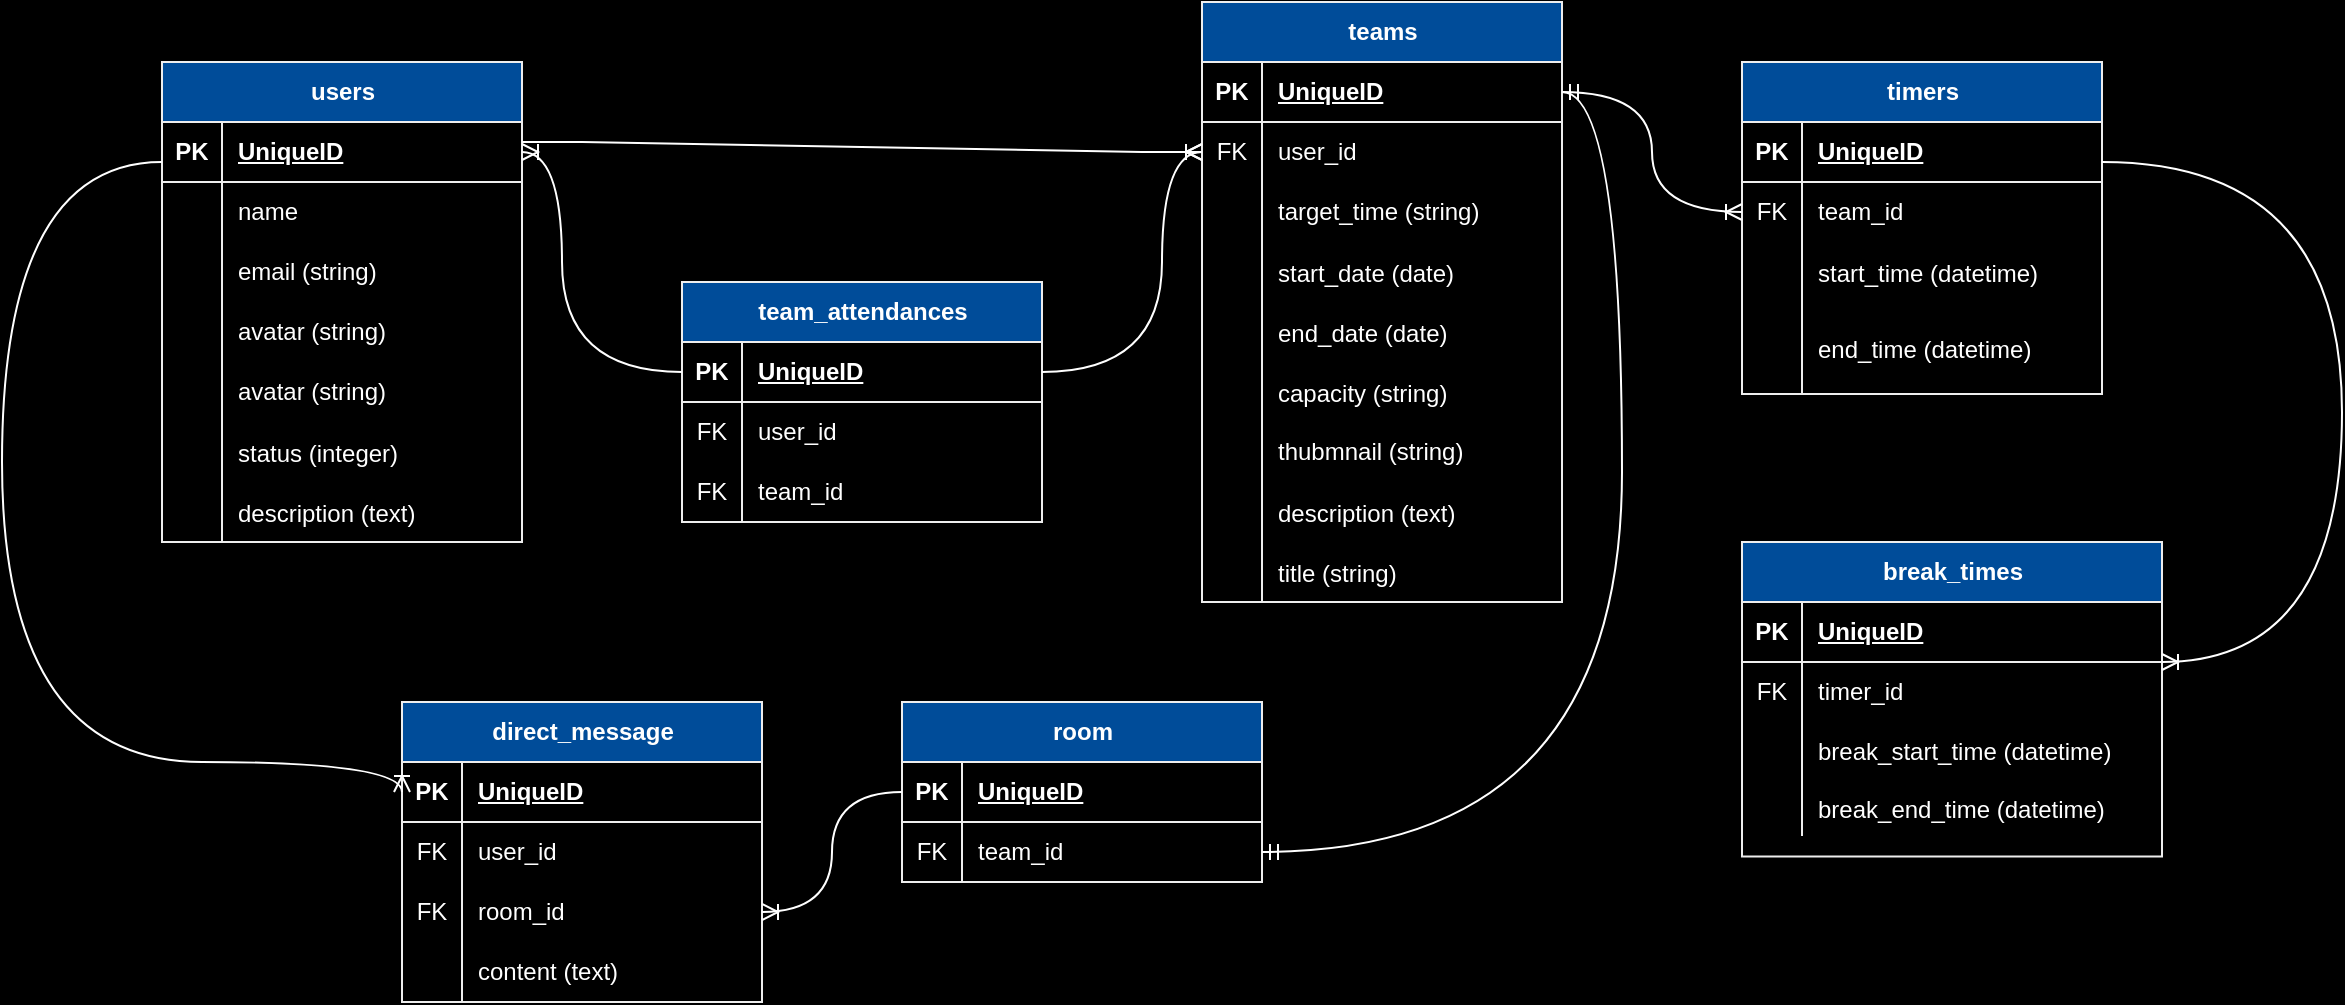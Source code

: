 <mxfile version="23.1.3" type="github">
  <diagram id="R2lEEEUBdFMjLlhIrx00" name="Page-1">
    <mxGraphModel dx="1630" dy="783" grid="1" gridSize="10" guides="1" tooltips="1" connect="1" arrows="1" fold="1" page="0" pageScale="1" pageWidth="850" pageHeight="1100" background="#000000" math="0" shadow="0" extFonts="Permanent Marker^https://fonts.googleapis.com/css?family=Permanent+Marker">
      <root>
        <mxCell id="0" />
        <mxCell id="1" parent="0" />
        <mxCell id="5Poz6dqx_JnwCEKSfS_G-30" value="timers" style="shape=table;startSize=30;container=1;collapsible=1;childLayout=tableLayout;fixedRows=1;rowLines=0;fontStyle=1;align=center;resizeLast=1;html=1;rounded=0;labelBackgroundColor=none;fillColor=#004C99;strokeColor=#EEEEEE;fontColor=#FFFFFF;" parent="1" vertex="1">
          <mxGeometry x="660" y="100" width="180" height="166" as="geometry" />
        </mxCell>
        <mxCell id="5Poz6dqx_JnwCEKSfS_G-31" value="" style="shape=tableRow;horizontal=0;startSize=0;swimlaneHead=0;swimlaneBody=0;fillColor=none;collapsible=0;dropTarget=0;points=[[0,0.5],[1,0.5]];portConstraint=eastwest;top=0;left=0;right=0;bottom=1;rounded=1;labelBackgroundColor=none;strokeColor=#EEEEEE;fontColor=#FFFFFF;" parent="5Poz6dqx_JnwCEKSfS_G-30" vertex="1">
          <mxGeometry y="30" width="180" height="30" as="geometry" />
        </mxCell>
        <mxCell id="5Poz6dqx_JnwCEKSfS_G-32" value="PK" style="shape=partialRectangle;connectable=0;fillColor=none;top=0;left=0;bottom=0;right=0;fontStyle=1;overflow=hidden;whiteSpace=wrap;html=1;rounded=1;labelBackgroundColor=none;strokeColor=#EEEEEE;fontColor=#FFFFFF;" parent="5Poz6dqx_JnwCEKSfS_G-31" vertex="1">
          <mxGeometry width="30" height="30" as="geometry">
            <mxRectangle width="30" height="30" as="alternateBounds" />
          </mxGeometry>
        </mxCell>
        <mxCell id="5Poz6dqx_JnwCEKSfS_G-33" value="UniqueID" style="shape=partialRectangle;connectable=0;fillColor=none;top=0;left=0;bottom=0;right=0;align=left;spacingLeft=6;fontStyle=5;overflow=hidden;whiteSpace=wrap;html=1;rounded=1;labelBackgroundColor=none;strokeColor=#EEEEEE;fontColor=#FFFFFF;" parent="5Poz6dqx_JnwCEKSfS_G-31" vertex="1">
          <mxGeometry x="30" width="150" height="30" as="geometry">
            <mxRectangle width="150" height="30" as="alternateBounds" />
          </mxGeometry>
        </mxCell>
        <mxCell id="5Poz6dqx_JnwCEKSfS_G-34" value="" style="shape=tableRow;horizontal=0;startSize=0;swimlaneHead=0;swimlaneBody=0;fillColor=none;collapsible=0;dropTarget=0;points=[[0,0.5],[1,0.5]];portConstraint=eastwest;top=0;left=0;right=0;bottom=0;rounded=1;labelBackgroundColor=none;strokeColor=#EEEEEE;fontColor=#FFFFFF;" parent="5Poz6dqx_JnwCEKSfS_G-30" vertex="1">
          <mxGeometry y="60" width="180" height="30" as="geometry" />
        </mxCell>
        <mxCell id="5Poz6dqx_JnwCEKSfS_G-35" value="FK" style="shape=partialRectangle;connectable=0;fillColor=none;top=0;left=0;bottom=0;right=0;editable=1;overflow=hidden;whiteSpace=wrap;html=1;rounded=1;labelBackgroundColor=none;strokeColor=#EEEEEE;fontColor=#FFFFFF;" parent="5Poz6dqx_JnwCEKSfS_G-34" vertex="1">
          <mxGeometry width="30" height="30" as="geometry">
            <mxRectangle width="30" height="30" as="alternateBounds" />
          </mxGeometry>
        </mxCell>
        <mxCell id="5Poz6dqx_JnwCEKSfS_G-36" value="team_id" style="shape=partialRectangle;connectable=0;fillColor=none;top=0;left=0;bottom=0;right=0;align=left;spacingLeft=6;overflow=hidden;whiteSpace=wrap;html=1;rounded=1;labelBackgroundColor=none;strokeColor=#EEEEEE;fontColor=#FFFFFF;" parent="5Poz6dqx_JnwCEKSfS_G-34" vertex="1">
          <mxGeometry x="30" width="150" height="30" as="geometry">
            <mxRectangle width="150" height="30" as="alternateBounds" />
          </mxGeometry>
        </mxCell>
        <mxCell id="5Poz6dqx_JnwCEKSfS_G-185" value="" style="shape=tableRow;horizontal=0;startSize=0;swimlaneHead=0;swimlaneBody=0;fillColor=none;collapsible=0;dropTarget=0;points=[[0,0.5],[1,0.5]];portConstraint=eastwest;top=0;left=0;right=0;bottom=0;strokeColor=#EEEEEE;fontColor=#FFFFFF;" parent="5Poz6dqx_JnwCEKSfS_G-30" vertex="1">
          <mxGeometry y="90" width="180" height="30" as="geometry" />
        </mxCell>
        <mxCell id="5Poz6dqx_JnwCEKSfS_G-186" value="" style="shape=partialRectangle;connectable=0;fillColor=none;top=0;left=0;bottom=0;right=0;editable=1;overflow=hidden;strokeColor=#EEEEEE;fontColor=#FFFFFF;" parent="5Poz6dqx_JnwCEKSfS_G-185" vertex="1">
          <mxGeometry width="30" height="30" as="geometry">
            <mxRectangle width="30" height="30" as="alternateBounds" />
          </mxGeometry>
        </mxCell>
        <mxCell id="5Poz6dqx_JnwCEKSfS_G-187" value="start_time (datetime)" style="shape=partialRectangle;connectable=0;fillColor=none;top=0;left=0;bottom=0;right=0;align=left;spacingLeft=6;overflow=hidden;strokeColor=#EEEEEE;fontColor=#FFFFFF;" parent="5Poz6dqx_JnwCEKSfS_G-185" vertex="1">
          <mxGeometry x="30" width="150" height="30" as="geometry">
            <mxRectangle width="150" height="30" as="alternateBounds" />
          </mxGeometry>
        </mxCell>
        <mxCell id="5Poz6dqx_JnwCEKSfS_G-189" value="" style="shape=tableRow;horizontal=0;startSize=0;swimlaneHead=0;swimlaneBody=0;fillColor=none;collapsible=0;dropTarget=0;points=[[0,0.5],[1,0.5]];portConstraint=eastwest;top=0;left=0;right=0;bottom=0;strokeColor=#EEEEEE;fontColor=#FFFFFF;" parent="5Poz6dqx_JnwCEKSfS_G-30" vertex="1">
          <mxGeometry y="120" width="180" height="46" as="geometry" />
        </mxCell>
        <mxCell id="5Poz6dqx_JnwCEKSfS_G-190" value="" style="shape=partialRectangle;connectable=0;fillColor=none;top=0;left=0;bottom=0;right=0;editable=1;overflow=hidden;strokeColor=#EEEEEE;fontColor=#FFFFFF;" parent="5Poz6dqx_JnwCEKSfS_G-189" vertex="1">
          <mxGeometry width="30" height="46" as="geometry">
            <mxRectangle width="30" height="46" as="alternateBounds" />
          </mxGeometry>
        </mxCell>
        <mxCell id="5Poz6dqx_JnwCEKSfS_G-191" value="end_time (datetime)" style="shape=partialRectangle;connectable=0;fillColor=none;top=0;left=0;bottom=0;right=0;align=left;spacingLeft=6;overflow=hidden;strokeColor=#EEEEEE;fontColor=#FFFFFF;" parent="5Poz6dqx_JnwCEKSfS_G-189" vertex="1">
          <mxGeometry x="30" width="150" height="46" as="geometry">
            <mxRectangle width="150" height="46" as="alternateBounds" />
          </mxGeometry>
        </mxCell>
        <mxCell id="5Poz6dqx_JnwCEKSfS_G-56" value="room" style="shape=table;startSize=30;container=1;collapsible=1;childLayout=tableLayout;fixedRows=1;rowLines=0;fontStyle=1;align=center;resizeLast=1;html=1;rounded=0;labelBackgroundColor=none;fillColor=#004C99;strokeColor=#EEEEEE;fontColor=#FFFFFF;" parent="1" vertex="1">
          <mxGeometry x="240" y="420" width="180" height="90" as="geometry" />
        </mxCell>
        <mxCell id="5Poz6dqx_JnwCEKSfS_G-57" value="" style="shape=tableRow;horizontal=0;startSize=0;swimlaneHead=0;swimlaneBody=0;fillColor=none;collapsible=0;dropTarget=0;points=[[0,0.5],[1,0.5]];portConstraint=eastwest;top=0;left=0;right=0;bottom=1;rounded=1;labelBackgroundColor=none;strokeColor=#EEEEEE;fontColor=#FFFFFF;" parent="5Poz6dqx_JnwCEKSfS_G-56" vertex="1">
          <mxGeometry y="30" width="180" height="30" as="geometry" />
        </mxCell>
        <mxCell id="5Poz6dqx_JnwCEKSfS_G-58" value="PK" style="shape=partialRectangle;connectable=0;fillColor=none;top=0;left=0;bottom=0;right=0;fontStyle=1;overflow=hidden;whiteSpace=wrap;html=1;rounded=1;labelBackgroundColor=none;strokeColor=#EEEEEE;fontColor=#FFFFFF;" parent="5Poz6dqx_JnwCEKSfS_G-57" vertex="1">
          <mxGeometry width="30" height="30" as="geometry">
            <mxRectangle width="30" height="30" as="alternateBounds" />
          </mxGeometry>
        </mxCell>
        <mxCell id="5Poz6dqx_JnwCEKSfS_G-59" value="UniqueID" style="shape=partialRectangle;connectable=0;fillColor=none;top=0;left=0;bottom=0;right=0;align=left;spacingLeft=6;fontStyle=5;overflow=hidden;whiteSpace=wrap;html=1;rounded=1;labelBackgroundColor=none;strokeColor=#EEEEEE;fontColor=#FFFFFF;" parent="5Poz6dqx_JnwCEKSfS_G-57" vertex="1">
          <mxGeometry x="30" width="150" height="30" as="geometry">
            <mxRectangle width="150" height="30" as="alternateBounds" />
          </mxGeometry>
        </mxCell>
        <mxCell id="5Poz6dqx_JnwCEKSfS_G-60" value="" style="shape=tableRow;horizontal=0;startSize=0;swimlaneHead=0;swimlaneBody=0;fillColor=none;collapsible=0;dropTarget=0;points=[[0,0.5],[1,0.5]];portConstraint=eastwest;top=0;left=0;right=0;bottom=0;rounded=1;labelBackgroundColor=none;strokeColor=#EEEEEE;fontColor=#FFFFFF;" parent="5Poz6dqx_JnwCEKSfS_G-56" vertex="1">
          <mxGeometry y="60" width="180" height="30" as="geometry" />
        </mxCell>
        <mxCell id="5Poz6dqx_JnwCEKSfS_G-61" value="FK" style="shape=partialRectangle;connectable=0;fillColor=none;top=0;left=0;bottom=0;right=0;editable=1;overflow=hidden;whiteSpace=wrap;html=1;rounded=1;labelBackgroundColor=none;strokeColor=#EEEEEE;fontColor=#FFFFFF;" parent="5Poz6dqx_JnwCEKSfS_G-60" vertex="1">
          <mxGeometry width="30" height="30" as="geometry">
            <mxRectangle width="30" height="30" as="alternateBounds" />
          </mxGeometry>
        </mxCell>
        <mxCell id="5Poz6dqx_JnwCEKSfS_G-62" value="team_id" style="shape=partialRectangle;connectable=0;fillColor=none;top=0;left=0;bottom=0;right=0;align=left;spacingLeft=6;overflow=hidden;whiteSpace=wrap;html=1;rounded=1;labelBackgroundColor=none;strokeColor=#EEEEEE;fontColor=#FFFFFF;" parent="5Poz6dqx_JnwCEKSfS_G-60" vertex="1">
          <mxGeometry x="30" width="150" height="30" as="geometry">
            <mxRectangle width="150" height="30" as="alternateBounds" />
          </mxGeometry>
        </mxCell>
        <mxCell id="5Poz6dqx_JnwCEKSfS_G-17" value="users" style="shape=table;startSize=30;container=1;collapsible=1;childLayout=tableLayout;fixedRows=1;rowLines=0;fontStyle=1;align=center;resizeLast=1;html=1;rounded=0;labelBackgroundColor=none;fillColor=#004C99;strokeColor=#EEEEEE;fontColor=#FFFFFF;arcSize=17;" parent="1" vertex="1">
          <mxGeometry x="-130" y="100" width="180" height="240" as="geometry" />
        </mxCell>
        <mxCell id="5Poz6dqx_JnwCEKSfS_G-18" value="" style="shape=tableRow;horizontal=0;startSize=0;swimlaneHead=0;swimlaneBody=0;fillColor=none;collapsible=0;dropTarget=0;points=[[0,0.5],[1,0.5]];portConstraint=eastwest;top=0;left=0;right=0;bottom=1;rounded=1;labelBackgroundColor=none;strokeColor=#EEEEEE;fontColor=#FFFFFF;" parent="5Poz6dqx_JnwCEKSfS_G-17" vertex="1">
          <mxGeometry y="30" width="180" height="30" as="geometry" />
        </mxCell>
        <mxCell id="5Poz6dqx_JnwCEKSfS_G-19" value="PK" style="shape=partialRectangle;connectable=0;fillColor=none;top=0;left=0;bottom=0;right=0;fontStyle=1;overflow=hidden;whiteSpace=wrap;html=1;rounded=1;labelBackgroundColor=none;strokeColor=#EEEEEE;fontColor=#FFFFFF;" parent="5Poz6dqx_JnwCEKSfS_G-18" vertex="1">
          <mxGeometry width="30" height="30" as="geometry">
            <mxRectangle width="30" height="30" as="alternateBounds" />
          </mxGeometry>
        </mxCell>
        <mxCell id="5Poz6dqx_JnwCEKSfS_G-20" value="UniqueID" style="shape=partialRectangle;connectable=0;fillColor=none;top=0;left=0;bottom=0;right=0;align=left;spacingLeft=6;fontStyle=5;overflow=hidden;whiteSpace=wrap;html=1;rounded=1;labelBackgroundColor=none;strokeColor=#EEEEEE;fontColor=#FFFFFF;" parent="5Poz6dqx_JnwCEKSfS_G-18" vertex="1">
          <mxGeometry x="30" width="150" height="30" as="geometry">
            <mxRectangle width="150" height="30" as="alternateBounds" />
          </mxGeometry>
        </mxCell>
        <mxCell id="5Poz6dqx_JnwCEKSfS_G-230" value="" style="shape=tableRow;horizontal=0;startSize=0;swimlaneHead=0;swimlaneBody=0;fillColor=none;collapsible=0;dropTarget=0;points=[[0,0.5],[1,0.5]];portConstraint=eastwest;top=0;left=0;right=0;bottom=0;rounded=1;labelBackgroundColor=none;strokeColor=#EEEEEE;fontColor=#FFFFFF;" parent="5Poz6dqx_JnwCEKSfS_G-17" vertex="1">
          <mxGeometry y="60" width="180" height="30" as="geometry" />
        </mxCell>
        <mxCell id="5Poz6dqx_JnwCEKSfS_G-231" value="" style="shape=partialRectangle;connectable=0;fillColor=none;top=0;left=0;bottom=0;right=0;editable=1;overflow=hidden;whiteSpace=wrap;html=1;rounded=1;labelBackgroundColor=none;strokeColor=#EEEEEE;fontColor=#FFFFFF;" parent="5Poz6dqx_JnwCEKSfS_G-230" vertex="1">
          <mxGeometry width="30" height="30" as="geometry">
            <mxRectangle width="30" height="30" as="alternateBounds" />
          </mxGeometry>
        </mxCell>
        <mxCell id="5Poz6dqx_JnwCEKSfS_G-232" value="name" style="shape=partialRectangle;connectable=0;fillColor=none;top=0;left=0;bottom=0;right=0;align=left;spacingLeft=6;overflow=hidden;whiteSpace=wrap;html=1;rounded=1;labelBackgroundColor=none;strokeColor=#EEEEEE;fontColor=#FFFFFF;" parent="5Poz6dqx_JnwCEKSfS_G-230" vertex="1">
          <mxGeometry x="30" width="150" height="30" as="geometry">
            <mxRectangle width="150" height="30" as="alternateBounds" />
          </mxGeometry>
        </mxCell>
        <mxCell id="5Poz6dqx_JnwCEKSfS_G-24" value="" style="shape=tableRow;horizontal=0;startSize=0;swimlaneHead=0;swimlaneBody=0;fillColor=none;collapsible=0;dropTarget=0;points=[[0,0.5],[1,0.5]];portConstraint=eastwest;top=0;left=0;right=0;bottom=0;rounded=1;labelBackgroundColor=none;strokeColor=#EEEEEE;fontColor=#FFFFFF;" parent="5Poz6dqx_JnwCEKSfS_G-17" vertex="1">
          <mxGeometry y="90" width="180" height="30" as="geometry" />
        </mxCell>
        <mxCell id="5Poz6dqx_JnwCEKSfS_G-25" value="" style="shape=partialRectangle;connectable=0;fillColor=none;top=0;left=0;bottom=0;right=0;editable=1;overflow=hidden;whiteSpace=wrap;html=1;rounded=1;labelBackgroundColor=none;strokeColor=#EEEEEE;fontColor=#FFFFFF;" parent="5Poz6dqx_JnwCEKSfS_G-24" vertex="1">
          <mxGeometry width="30" height="30" as="geometry">
            <mxRectangle width="30" height="30" as="alternateBounds" />
          </mxGeometry>
        </mxCell>
        <mxCell id="5Poz6dqx_JnwCEKSfS_G-26" value="email (string)" style="shape=partialRectangle;connectable=0;fillColor=none;top=0;left=0;bottom=0;right=0;align=left;spacingLeft=6;overflow=hidden;whiteSpace=wrap;html=1;rounded=1;labelBackgroundColor=none;strokeColor=#EEEEEE;fontColor=#FFFFFF;" parent="5Poz6dqx_JnwCEKSfS_G-24" vertex="1">
          <mxGeometry x="30" width="150" height="30" as="geometry">
            <mxRectangle width="150" height="30" as="alternateBounds" />
          </mxGeometry>
        </mxCell>
        <mxCell id="s3Zu0U1XohQQE1vVDPZT-11" value="" style="shape=tableRow;horizontal=0;startSize=0;swimlaneHead=0;swimlaneBody=0;fillColor=none;collapsible=0;dropTarget=0;points=[[0,0.5],[1,0.5]];portConstraint=eastwest;top=0;left=0;right=0;bottom=0;rounded=1;labelBackgroundColor=none;strokeColor=#EEEEEE;fontColor=#FFFFFF;" vertex="1" parent="5Poz6dqx_JnwCEKSfS_G-17">
          <mxGeometry y="120" width="180" height="30" as="geometry" />
        </mxCell>
        <mxCell id="s3Zu0U1XohQQE1vVDPZT-12" value="" style="shape=partialRectangle;connectable=0;fillColor=none;top=0;left=0;bottom=0;right=0;editable=1;overflow=hidden;whiteSpace=wrap;html=1;rounded=1;labelBackgroundColor=none;strokeColor=#EEEEEE;fontColor=#FFFFFF;" vertex="1" parent="s3Zu0U1XohQQE1vVDPZT-11">
          <mxGeometry width="30" height="30" as="geometry">
            <mxRectangle width="30" height="30" as="alternateBounds" />
          </mxGeometry>
        </mxCell>
        <mxCell id="s3Zu0U1XohQQE1vVDPZT-13" value="avatar (string)" style="shape=partialRectangle;connectable=0;fillColor=none;top=0;left=0;bottom=0;right=0;align=left;spacingLeft=6;overflow=hidden;whiteSpace=wrap;html=1;rounded=1;labelBackgroundColor=none;strokeColor=#EEEEEE;fontColor=#FFFFFF;" vertex="1" parent="s3Zu0U1XohQQE1vVDPZT-11">
          <mxGeometry x="30" width="150" height="30" as="geometry">
            <mxRectangle width="150" height="30" as="alternateBounds" />
          </mxGeometry>
        </mxCell>
        <mxCell id="5Poz6dqx_JnwCEKSfS_G-27" value="" style="shape=tableRow;horizontal=0;startSize=0;swimlaneHead=0;swimlaneBody=0;fillColor=none;collapsible=0;dropTarget=0;points=[[0,0.5],[1,0.5]];portConstraint=eastwest;top=0;left=0;right=0;bottom=0;rounded=1;labelBackgroundColor=none;strokeColor=#EEEEEE;fontColor=#FFFFFF;" parent="5Poz6dqx_JnwCEKSfS_G-17" vertex="1">
          <mxGeometry y="150" width="180" height="30" as="geometry" />
        </mxCell>
        <mxCell id="5Poz6dqx_JnwCEKSfS_G-28" value="" style="shape=partialRectangle;connectable=0;fillColor=none;top=0;left=0;bottom=0;right=0;editable=1;overflow=hidden;whiteSpace=wrap;html=1;rounded=1;labelBackgroundColor=none;strokeColor=#EEEEEE;fontColor=#FFFFFF;" parent="5Poz6dqx_JnwCEKSfS_G-27" vertex="1">
          <mxGeometry width="30" height="30" as="geometry">
            <mxRectangle width="30" height="30" as="alternateBounds" />
          </mxGeometry>
        </mxCell>
        <mxCell id="5Poz6dqx_JnwCEKSfS_G-29" value="avatar (string)" style="shape=partialRectangle;connectable=0;fillColor=none;top=0;left=0;bottom=0;right=0;align=left;spacingLeft=6;overflow=hidden;whiteSpace=wrap;html=1;rounded=1;labelBackgroundColor=none;strokeColor=#EEEEEE;fontColor=#FFFFFF;" parent="5Poz6dqx_JnwCEKSfS_G-27" vertex="1">
          <mxGeometry x="30" width="150" height="30" as="geometry">
            <mxRectangle width="150" height="30" as="alternateBounds" />
          </mxGeometry>
        </mxCell>
        <mxCell id="5Poz6dqx_JnwCEKSfS_G-134" value="" style="shape=tableRow;horizontal=0;startSize=0;swimlaneHead=0;swimlaneBody=0;fillColor=none;collapsible=0;dropTarget=0;points=[[0,0.5],[1,0.5]];portConstraint=eastwest;top=0;left=0;right=0;bottom=0;strokeColor=#EEEEEE;fontColor=#FFFFFF;" parent="5Poz6dqx_JnwCEKSfS_G-17" vertex="1">
          <mxGeometry y="180" width="180" height="30" as="geometry" />
        </mxCell>
        <mxCell id="5Poz6dqx_JnwCEKSfS_G-135" value="" style="shape=partialRectangle;connectable=0;fillColor=none;top=0;left=0;bottom=0;right=0;editable=1;overflow=hidden;strokeColor=#EEEEEE;fontColor=#FFFFFF;" parent="5Poz6dqx_JnwCEKSfS_G-134" vertex="1">
          <mxGeometry width="30" height="30" as="geometry">
            <mxRectangle width="30" height="30" as="alternateBounds" />
          </mxGeometry>
        </mxCell>
        <mxCell id="5Poz6dqx_JnwCEKSfS_G-136" value="status (integer)" style="shape=partialRectangle;connectable=0;fillColor=none;top=0;left=0;bottom=0;right=0;align=left;spacingLeft=6;overflow=hidden;strokeColor=#EEEEEE;fontColor=#FFFFFF;" parent="5Poz6dqx_JnwCEKSfS_G-134" vertex="1">
          <mxGeometry x="30" width="150" height="30" as="geometry">
            <mxRectangle width="150" height="30" as="alternateBounds" />
          </mxGeometry>
        </mxCell>
        <mxCell id="5Poz6dqx_JnwCEKSfS_G-138" value="" style="shape=tableRow;horizontal=0;startSize=0;swimlaneHead=0;swimlaneBody=0;fillColor=none;collapsible=0;dropTarget=0;points=[[0,0.5],[1,0.5]];portConstraint=eastwest;top=0;left=0;right=0;bottom=0;strokeColor=#EEEEEE;fontColor=#FFFFFF;" parent="5Poz6dqx_JnwCEKSfS_G-17" vertex="1">
          <mxGeometry y="210" width="180" height="30" as="geometry" />
        </mxCell>
        <mxCell id="5Poz6dqx_JnwCEKSfS_G-139" value="" style="shape=partialRectangle;connectable=0;fillColor=none;top=0;left=0;bottom=0;right=0;editable=1;overflow=hidden;strokeColor=#EEEEEE;fontColor=#FFFFFF;" parent="5Poz6dqx_JnwCEKSfS_G-138" vertex="1">
          <mxGeometry width="30" height="30" as="geometry">
            <mxRectangle width="30" height="30" as="alternateBounds" />
          </mxGeometry>
        </mxCell>
        <mxCell id="5Poz6dqx_JnwCEKSfS_G-140" value="description (text)" style="shape=partialRectangle;connectable=0;fillColor=none;top=0;left=0;bottom=0;right=0;align=left;spacingLeft=6;overflow=hidden;strokeColor=#EEEEEE;fontColor=#FFFFFF;" parent="5Poz6dqx_JnwCEKSfS_G-138" vertex="1">
          <mxGeometry x="30" width="150" height="30" as="geometry">
            <mxRectangle width="150" height="30" as="alternateBounds" />
          </mxGeometry>
        </mxCell>
        <mxCell id="5Poz6dqx_JnwCEKSfS_G-108" value="direct_message" style="shape=table;startSize=30;container=1;collapsible=1;childLayout=tableLayout;fixedRows=1;rowLines=0;fontStyle=1;align=center;resizeLast=1;html=1;rounded=0;labelBackgroundColor=none;fillColor=#004C99;strokeColor=#EEEEEE;fontColor=#FFFFFF;arcSize=50;swimlaneLine=1;shadow=0;perimeterSpacing=0;" parent="1" vertex="1">
          <mxGeometry x="-10" y="420" width="180" height="150" as="geometry" />
        </mxCell>
        <mxCell id="5Poz6dqx_JnwCEKSfS_G-109" value="" style="shape=tableRow;horizontal=0;startSize=0;swimlaneHead=0;swimlaneBody=0;fillColor=none;collapsible=0;dropTarget=0;points=[[0,0.5],[1,0.5]];portConstraint=eastwest;top=0;left=0;right=0;bottom=1;rounded=1;labelBackgroundColor=none;strokeColor=#EEEEEE;fontColor=#FFFFFF;" parent="5Poz6dqx_JnwCEKSfS_G-108" vertex="1">
          <mxGeometry y="30" width="180" height="30" as="geometry" />
        </mxCell>
        <mxCell id="5Poz6dqx_JnwCEKSfS_G-110" value="PK" style="shape=partialRectangle;connectable=0;fillColor=none;top=0;left=0;bottom=0;right=0;fontStyle=1;overflow=hidden;whiteSpace=wrap;html=1;rounded=1;labelBackgroundColor=none;strokeColor=#EEEEEE;fontColor=#FFFFFF;" parent="5Poz6dqx_JnwCEKSfS_G-109" vertex="1">
          <mxGeometry width="30" height="30" as="geometry">
            <mxRectangle width="30" height="30" as="alternateBounds" />
          </mxGeometry>
        </mxCell>
        <mxCell id="5Poz6dqx_JnwCEKSfS_G-111" value="UniqueID" style="shape=partialRectangle;connectable=0;fillColor=none;top=0;left=0;bottom=0;right=0;align=left;spacingLeft=6;fontStyle=5;overflow=hidden;whiteSpace=wrap;html=1;rounded=1;labelBackgroundColor=none;strokeColor=#EEEEEE;fontColor=#FFFFFF;" parent="5Poz6dqx_JnwCEKSfS_G-109" vertex="1">
          <mxGeometry x="30" width="150" height="30" as="geometry">
            <mxRectangle width="150" height="30" as="alternateBounds" />
          </mxGeometry>
        </mxCell>
        <mxCell id="5Poz6dqx_JnwCEKSfS_G-112" value="" style="shape=tableRow;horizontal=0;startSize=0;swimlaneHead=0;swimlaneBody=0;fillColor=none;collapsible=0;dropTarget=0;points=[[0,0.5],[1,0.5]];portConstraint=eastwest;top=0;left=0;right=0;bottom=0;rounded=1;labelBackgroundColor=none;strokeColor=#EEEEEE;fontColor=#FFFFFF;" parent="5Poz6dqx_JnwCEKSfS_G-108" vertex="1">
          <mxGeometry y="60" width="180" height="30" as="geometry" />
        </mxCell>
        <mxCell id="5Poz6dqx_JnwCEKSfS_G-113" value="FK" style="shape=partialRectangle;connectable=0;fillColor=none;top=0;left=0;bottom=0;right=0;editable=1;overflow=hidden;whiteSpace=wrap;html=1;rounded=1;labelBackgroundColor=none;strokeColor=#EEEEEE;fontColor=#FFFFFF;" parent="5Poz6dqx_JnwCEKSfS_G-112" vertex="1">
          <mxGeometry width="30" height="30" as="geometry">
            <mxRectangle width="30" height="30" as="alternateBounds" />
          </mxGeometry>
        </mxCell>
        <mxCell id="5Poz6dqx_JnwCEKSfS_G-114" value="user_id" style="shape=partialRectangle;connectable=0;fillColor=none;top=0;left=0;bottom=0;right=0;align=left;spacingLeft=6;overflow=hidden;whiteSpace=wrap;html=1;rounded=1;labelBackgroundColor=none;strokeColor=#EEEEEE;fontColor=#FFFFFF;" parent="5Poz6dqx_JnwCEKSfS_G-112" vertex="1">
          <mxGeometry x="30" width="150" height="30" as="geometry">
            <mxRectangle width="150" height="30" as="alternateBounds" />
          </mxGeometry>
        </mxCell>
        <mxCell id="5Poz6dqx_JnwCEKSfS_G-115" value="" style="shape=tableRow;horizontal=0;startSize=0;swimlaneHead=0;swimlaneBody=0;fillColor=none;collapsible=0;dropTarget=0;points=[[0,0.5],[1,0.5]];portConstraint=eastwest;top=0;left=0;right=0;bottom=0;rounded=1;labelBackgroundColor=none;strokeColor=#EEEEEE;fontColor=#FFFFFF;" parent="5Poz6dqx_JnwCEKSfS_G-108" vertex="1">
          <mxGeometry y="90" width="180" height="30" as="geometry" />
        </mxCell>
        <mxCell id="5Poz6dqx_JnwCEKSfS_G-116" value="FK" style="shape=partialRectangle;connectable=0;fillColor=none;top=0;left=0;bottom=0;right=0;editable=1;overflow=hidden;whiteSpace=wrap;html=1;rounded=1;labelBackgroundColor=none;strokeColor=#EEEEEE;fontColor=#FFFFFF;" parent="5Poz6dqx_JnwCEKSfS_G-115" vertex="1">
          <mxGeometry width="30" height="30" as="geometry">
            <mxRectangle width="30" height="30" as="alternateBounds" />
          </mxGeometry>
        </mxCell>
        <mxCell id="5Poz6dqx_JnwCEKSfS_G-117" value="room_id" style="shape=partialRectangle;connectable=0;fillColor=none;top=0;left=0;bottom=0;right=0;align=left;spacingLeft=6;overflow=hidden;whiteSpace=wrap;html=1;rounded=1;labelBackgroundColor=none;strokeColor=#EEEEEE;fontColor=#FFFFFF;" parent="5Poz6dqx_JnwCEKSfS_G-115" vertex="1">
          <mxGeometry x="30" width="150" height="30" as="geometry">
            <mxRectangle width="150" height="30" as="alternateBounds" />
          </mxGeometry>
        </mxCell>
        <mxCell id="5Poz6dqx_JnwCEKSfS_G-118" value="" style="shape=tableRow;horizontal=0;startSize=0;swimlaneHead=0;swimlaneBody=0;fillColor=none;collapsible=0;dropTarget=0;points=[[0,0.5],[1,0.5]];portConstraint=eastwest;top=0;left=0;right=0;bottom=0;rounded=1;labelBackgroundColor=none;strokeColor=#EEEEEE;fontColor=#FFFFFF;" parent="5Poz6dqx_JnwCEKSfS_G-108" vertex="1">
          <mxGeometry y="120" width="180" height="30" as="geometry" />
        </mxCell>
        <mxCell id="5Poz6dqx_JnwCEKSfS_G-119" value="" style="shape=partialRectangle;connectable=0;fillColor=none;top=0;left=0;bottom=0;right=0;editable=1;overflow=hidden;whiteSpace=wrap;html=1;rounded=1;labelBackgroundColor=none;strokeColor=#EEEEEE;fontColor=#FFFFFF;" parent="5Poz6dqx_JnwCEKSfS_G-118" vertex="1">
          <mxGeometry width="30" height="30" as="geometry">
            <mxRectangle width="30" height="30" as="alternateBounds" />
          </mxGeometry>
        </mxCell>
        <mxCell id="5Poz6dqx_JnwCEKSfS_G-120" value="content (text)" style="shape=partialRectangle;connectable=0;fillColor=none;top=0;left=0;bottom=0;right=0;align=left;spacingLeft=6;overflow=hidden;whiteSpace=wrap;html=1;rounded=1;labelBackgroundColor=none;strokeColor=#EEEEEE;fontColor=#FFFFFF;" parent="5Poz6dqx_JnwCEKSfS_G-118" vertex="1">
          <mxGeometry x="30" width="150" height="30" as="geometry">
            <mxRectangle width="150" height="30" as="alternateBounds" />
          </mxGeometry>
        </mxCell>
        <mxCell id="5Poz6dqx_JnwCEKSfS_G-4" value="teams" style="shape=table;startSize=30;container=1;collapsible=1;childLayout=tableLayout;fixedRows=1;rowLines=0;fontStyle=1;align=center;resizeLast=1;html=1;rounded=0;labelBackgroundColor=none;fillColor=#004C99;strokeColor=#EEEEEE;fontColor=#FFFFFF;arcSize=41;" parent="1" vertex="1">
          <mxGeometry x="390" y="70" width="180" height="300" as="geometry" />
        </mxCell>
        <mxCell id="5Poz6dqx_JnwCEKSfS_G-5" value="" style="shape=tableRow;horizontal=0;startSize=0;swimlaneHead=0;swimlaneBody=0;fillColor=none;collapsible=0;dropTarget=0;points=[[0,0.5],[1,0.5]];portConstraint=eastwest;top=0;left=0;right=0;bottom=1;rounded=1;labelBackgroundColor=none;strokeColor=#EEEEEE;fontColor=#FFFFFF;" parent="5Poz6dqx_JnwCEKSfS_G-4" vertex="1">
          <mxGeometry y="30" width="180" height="30" as="geometry" />
        </mxCell>
        <mxCell id="5Poz6dqx_JnwCEKSfS_G-6" value="PK" style="shape=partialRectangle;connectable=0;fillColor=none;top=0;left=0;bottom=0;right=0;fontStyle=1;overflow=hidden;whiteSpace=wrap;html=1;rounded=1;labelBackgroundColor=none;strokeColor=#EEEEEE;fontColor=#FFFFFF;" parent="5Poz6dqx_JnwCEKSfS_G-5" vertex="1">
          <mxGeometry width="30" height="30" as="geometry">
            <mxRectangle width="30" height="30" as="alternateBounds" />
          </mxGeometry>
        </mxCell>
        <mxCell id="5Poz6dqx_JnwCEKSfS_G-7" value="UniqueID" style="shape=partialRectangle;connectable=0;fillColor=none;top=0;left=0;bottom=0;right=0;align=left;spacingLeft=6;fontStyle=5;overflow=hidden;whiteSpace=wrap;html=1;rounded=1;labelBackgroundColor=none;strokeColor=#EEEEEE;fontColor=#FFFFFF;" parent="5Poz6dqx_JnwCEKSfS_G-5" vertex="1">
          <mxGeometry x="30" width="150" height="30" as="geometry">
            <mxRectangle width="150" height="30" as="alternateBounds" />
          </mxGeometry>
        </mxCell>
        <mxCell id="5Poz6dqx_JnwCEKSfS_G-8" value="" style="shape=tableRow;horizontal=0;startSize=0;swimlaneHead=0;swimlaneBody=0;fillColor=none;collapsible=0;dropTarget=0;points=[[0,0.5],[1,0.5]];portConstraint=eastwest;top=0;left=0;right=0;bottom=0;rounded=1;labelBackgroundColor=none;strokeColor=#EEEEEE;fontColor=#FFFFFF;" parent="5Poz6dqx_JnwCEKSfS_G-4" vertex="1">
          <mxGeometry y="60" width="180" height="30" as="geometry" />
        </mxCell>
        <mxCell id="5Poz6dqx_JnwCEKSfS_G-9" value="FK" style="shape=partialRectangle;connectable=0;fillColor=none;top=0;left=0;bottom=0;right=0;editable=1;overflow=hidden;whiteSpace=wrap;html=1;rounded=1;labelBackgroundColor=none;strokeColor=#EEEEEE;fontColor=#FFFFFF;" parent="5Poz6dqx_JnwCEKSfS_G-8" vertex="1">
          <mxGeometry width="30" height="30" as="geometry">
            <mxRectangle width="30" height="30" as="alternateBounds" />
          </mxGeometry>
        </mxCell>
        <mxCell id="5Poz6dqx_JnwCEKSfS_G-10" value="user_id" style="shape=partialRectangle;connectable=0;fillColor=none;top=0;left=0;bottom=0;right=0;align=left;spacingLeft=6;overflow=hidden;whiteSpace=wrap;html=1;rounded=1;labelBackgroundColor=none;strokeColor=#EEEEEE;fontColor=#FFFFFF;" parent="5Poz6dqx_JnwCEKSfS_G-8" vertex="1">
          <mxGeometry x="30" width="150" height="30" as="geometry">
            <mxRectangle width="150" height="30" as="alternateBounds" />
          </mxGeometry>
        </mxCell>
        <mxCell id="5Poz6dqx_JnwCEKSfS_G-261" value="" style="shape=tableRow;horizontal=0;startSize=0;swimlaneHead=0;swimlaneBody=0;fillColor=none;collapsible=0;dropTarget=0;points=[[0,0.5],[1,0.5]];portConstraint=eastwest;top=0;left=0;right=0;bottom=0;rounded=1;labelBackgroundColor=none;strokeColor=#EEEEEE;fontColor=#FFFFFF;" parent="5Poz6dqx_JnwCEKSfS_G-4" vertex="1">
          <mxGeometry y="90" width="180" height="30" as="geometry" />
        </mxCell>
        <mxCell id="5Poz6dqx_JnwCEKSfS_G-262" value="" style="shape=partialRectangle;connectable=0;fillColor=none;top=0;left=0;bottom=0;right=0;editable=1;overflow=hidden;whiteSpace=wrap;html=1;rounded=1;labelBackgroundColor=none;strokeColor=#EEEEEE;fontColor=#FFFFFF;" parent="5Poz6dqx_JnwCEKSfS_G-261" vertex="1">
          <mxGeometry width="30" height="30" as="geometry">
            <mxRectangle width="30" height="30" as="alternateBounds" />
          </mxGeometry>
        </mxCell>
        <mxCell id="5Poz6dqx_JnwCEKSfS_G-263" value="target_time (string)" style="shape=partialRectangle;connectable=0;fillColor=none;top=0;left=0;bottom=0;right=0;align=left;spacingLeft=6;overflow=hidden;whiteSpace=wrap;html=1;rounded=1;labelBackgroundColor=none;strokeColor=#EEEEEE;fontColor=#FFFFFF;" parent="5Poz6dqx_JnwCEKSfS_G-261" vertex="1">
          <mxGeometry x="30" width="150" height="30" as="geometry">
            <mxRectangle width="150" height="30" as="alternateBounds" />
          </mxGeometry>
        </mxCell>
        <mxCell id="5Poz6dqx_JnwCEKSfS_G-142" value="" style="shape=tableRow;horizontal=0;startSize=0;swimlaneHead=0;swimlaneBody=0;fillColor=none;collapsible=0;dropTarget=0;points=[[0,0.5],[1,0.5]];portConstraint=eastwest;top=0;left=0;right=0;bottom=0;strokeColor=#EEEEEE;fontColor=#FFFFFF;" parent="5Poz6dqx_JnwCEKSfS_G-4" vertex="1">
          <mxGeometry y="120" width="180" height="30" as="geometry" />
        </mxCell>
        <mxCell id="5Poz6dqx_JnwCEKSfS_G-143" value="" style="shape=partialRectangle;connectable=0;fillColor=none;top=0;left=0;bottom=0;right=0;editable=1;overflow=hidden;strokeColor=#EEEEEE;fontColor=#FFFFFF;" parent="5Poz6dqx_JnwCEKSfS_G-142" vertex="1">
          <mxGeometry width="30" height="30" as="geometry">
            <mxRectangle width="30" height="30" as="alternateBounds" />
          </mxGeometry>
        </mxCell>
        <mxCell id="5Poz6dqx_JnwCEKSfS_G-144" value="start_date (date)" style="shape=partialRectangle;connectable=0;fillColor=none;top=0;left=0;bottom=0;right=0;align=left;spacingLeft=6;overflow=hidden;strokeColor=#EEEEEE;fontColor=#FFFFFF;" parent="5Poz6dqx_JnwCEKSfS_G-142" vertex="1">
          <mxGeometry x="30" width="150" height="30" as="geometry">
            <mxRectangle width="150" height="30" as="alternateBounds" />
          </mxGeometry>
        </mxCell>
        <mxCell id="5Poz6dqx_JnwCEKSfS_G-146" value="" style="shape=tableRow;horizontal=0;startSize=0;swimlaneHead=0;swimlaneBody=0;fillColor=none;collapsible=0;dropTarget=0;points=[[0,0.5],[1,0.5]];portConstraint=eastwest;top=0;left=0;right=0;bottom=0;strokeColor=#EEEEEE;fontColor=#FFFFFF;" parent="5Poz6dqx_JnwCEKSfS_G-4" vertex="1">
          <mxGeometry y="150" width="180" height="30" as="geometry" />
        </mxCell>
        <mxCell id="5Poz6dqx_JnwCEKSfS_G-147" value="" style="shape=partialRectangle;connectable=0;fillColor=none;top=0;left=0;bottom=0;right=0;editable=1;overflow=hidden;strokeColor=#EEEEEE;fontColor=#FFFFFF;" parent="5Poz6dqx_JnwCEKSfS_G-146" vertex="1">
          <mxGeometry width="30" height="30" as="geometry">
            <mxRectangle width="30" height="30" as="alternateBounds" />
          </mxGeometry>
        </mxCell>
        <mxCell id="5Poz6dqx_JnwCEKSfS_G-148" value="end_date (date)" style="shape=partialRectangle;connectable=0;fillColor=none;top=0;left=0;bottom=0;right=0;align=left;spacingLeft=6;overflow=hidden;strokeColor=#EEEEEE;fontColor=#FFFFFF;" parent="5Poz6dqx_JnwCEKSfS_G-146" vertex="1">
          <mxGeometry x="30" width="150" height="30" as="geometry">
            <mxRectangle width="150" height="30" as="alternateBounds" />
          </mxGeometry>
        </mxCell>
        <mxCell id="5Poz6dqx_JnwCEKSfS_G-150" value="" style="shape=tableRow;horizontal=0;startSize=0;swimlaneHead=0;swimlaneBody=0;fillColor=none;collapsible=0;dropTarget=0;points=[[0,0.5],[1,0.5]];portConstraint=eastwest;top=0;left=0;right=0;bottom=0;strokeColor=#EEEEEE;fontColor=#FFFFFF;" parent="5Poz6dqx_JnwCEKSfS_G-4" vertex="1">
          <mxGeometry y="180" width="180" height="30" as="geometry" />
        </mxCell>
        <mxCell id="5Poz6dqx_JnwCEKSfS_G-151" value="" style="shape=partialRectangle;connectable=0;fillColor=none;top=0;left=0;bottom=0;right=0;editable=1;overflow=hidden;strokeColor=#EEEEEE;fontColor=#FFFFFF;" parent="5Poz6dqx_JnwCEKSfS_G-150" vertex="1">
          <mxGeometry width="30" height="30" as="geometry">
            <mxRectangle width="30" height="30" as="alternateBounds" />
          </mxGeometry>
        </mxCell>
        <mxCell id="5Poz6dqx_JnwCEKSfS_G-152" value="capacity (string)" style="shape=partialRectangle;connectable=0;fillColor=none;top=0;left=0;bottom=0;right=0;align=left;spacingLeft=6;overflow=hidden;strokeColor=#EEEEEE;fontColor=#FFFFFF;" parent="5Poz6dqx_JnwCEKSfS_G-150" vertex="1">
          <mxGeometry x="30" width="150" height="30" as="geometry">
            <mxRectangle width="150" height="30" as="alternateBounds" />
          </mxGeometry>
        </mxCell>
        <mxCell id="5Poz6dqx_JnwCEKSfS_G-14" value="" style="shape=tableRow;horizontal=0;startSize=0;swimlaneHead=0;swimlaneBody=0;fillColor=none;collapsible=0;dropTarget=0;points=[[0,0.5],[1,0.5]];portConstraint=eastwest;top=0;left=0;right=0;bottom=0;rounded=1;labelBackgroundColor=none;strokeColor=#EEEEEE;fontColor=#FFFFFF;" parent="5Poz6dqx_JnwCEKSfS_G-4" vertex="1">
          <mxGeometry y="210" width="180" height="30" as="geometry" />
        </mxCell>
        <mxCell id="5Poz6dqx_JnwCEKSfS_G-15" value="" style="shape=partialRectangle;connectable=0;fillColor=none;top=0;left=0;bottom=0;right=0;editable=1;overflow=hidden;whiteSpace=wrap;html=1;rounded=1;labelBackgroundColor=none;strokeColor=#EEEEEE;fontColor=#FFFFFF;" parent="5Poz6dqx_JnwCEKSfS_G-14" vertex="1">
          <mxGeometry width="30" height="30" as="geometry">
            <mxRectangle width="30" height="30" as="alternateBounds" />
          </mxGeometry>
        </mxCell>
        <mxCell id="5Poz6dqx_JnwCEKSfS_G-16" value="thubmnail (string)" style="shape=partialRectangle;connectable=0;fillColor=none;top=0;left=0;bottom=0;right=0;align=left;spacingLeft=6;overflow=hidden;whiteSpace=wrap;html=1;rounded=1;labelBackgroundColor=none;strokeColor=#EEEEEE;fontColor=#FFFFFF;" parent="5Poz6dqx_JnwCEKSfS_G-14" vertex="1">
          <mxGeometry x="30" width="150" height="30" as="geometry">
            <mxRectangle width="150" height="30" as="alternateBounds" />
          </mxGeometry>
        </mxCell>
        <mxCell id="5Poz6dqx_JnwCEKSfS_G-158" value="" style="shape=tableRow;horizontal=0;startSize=0;swimlaneHead=0;swimlaneBody=0;fillColor=none;collapsible=0;dropTarget=0;points=[[0,0.5],[1,0.5]];portConstraint=eastwest;top=0;left=0;right=0;bottom=0;strokeColor=#EEEEEE;fontColor=#FFFFFF;" parent="5Poz6dqx_JnwCEKSfS_G-4" vertex="1">
          <mxGeometry y="240" width="180" height="30" as="geometry" />
        </mxCell>
        <mxCell id="5Poz6dqx_JnwCEKSfS_G-159" value="" style="shape=partialRectangle;connectable=0;fillColor=none;top=0;left=0;bottom=0;right=0;editable=1;overflow=hidden;strokeColor=#EEEEEE;fontColor=#FFFFFF;" parent="5Poz6dqx_JnwCEKSfS_G-158" vertex="1">
          <mxGeometry width="30" height="30" as="geometry">
            <mxRectangle width="30" height="30" as="alternateBounds" />
          </mxGeometry>
        </mxCell>
        <mxCell id="5Poz6dqx_JnwCEKSfS_G-160" value="description (text)" style="shape=partialRectangle;connectable=0;fillColor=none;top=0;left=0;bottom=0;right=0;align=left;spacingLeft=6;overflow=hidden;strokeColor=#EEEEEE;fontColor=#FFFFFF;" parent="5Poz6dqx_JnwCEKSfS_G-158" vertex="1">
          <mxGeometry x="30" width="150" height="30" as="geometry">
            <mxRectangle width="150" height="30" as="alternateBounds" />
          </mxGeometry>
        </mxCell>
        <mxCell id="5Poz6dqx_JnwCEKSfS_G-154" value="" style="shape=tableRow;horizontal=0;startSize=0;swimlaneHead=0;swimlaneBody=0;fillColor=none;collapsible=0;dropTarget=0;points=[[0,0.5],[1,0.5]];portConstraint=eastwest;top=0;left=0;right=0;bottom=0;strokeColor=#EEEEEE;fontColor=#FFFFFF;" parent="5Poz6dqx_JnwCEKSfS_G-4" vertex="1">
          <mxGeometry y="270" width="180" height="30" as="geometry" />
        </mxCell>
        <mxCell id="5Poz6dqx_JnwCEKSfS_G-155" value="" style="shape=partialRectangle;connectable=0;fillColor=none;top=0;left=0;bottom=0;right=0;editable=1;overflow=hidden;strokeColor=#EEEEEE;fontColor=#FFFFFF;" parent="5Poz6dqx_JnwCEKSfS_G-154" vertex="1">
          <mxGeometry width="30" height="30" as="geometry">
            <mxRectangle width="30" height="30" as="alternateBounds" />
          </mxGeometry>
        </mxCell>
        <mxCell id="5Poz6dqx_JnwCEKSfS_G-156" value="title (string)" style="shape=partialRectangle;connectable=0;fillColor=none;top=0;left=0;bottom=0;right=0;align=left;spacingLeft=6;overflow=hidden;strokeColor=#EEEEEE;fontColor=#FFFFFF;" parent="5Poz6dqx_JnwCEKSfS_G-154" vertex="1">
          <mxGeometry x="30" width="150" height="30" as="geometry">
            <mxRectangle width="150" height="30" as="alternateBounds" />
          </mxGeometry>
        </mxCell>
        <mxCell id="5Poz6dqx_JnwCEKSfS_G-43" value="team_attendances" style="shape=table;startSize=30;container=1;collapsible=1;childLayout=tableLayout;fixedRows=1;rowLines=0;fontStyle=1;align=center;resizeLast=1;html=1;rounded=0;labelBackgroundColor=none;fillColor=#004C99;strokeColor=#EEEEEE;fontColor=#FFFFFF;" parent="1" vertex="1">
          <mxGeometry x="130" y="210" width="180" height="120" as="geometry" />
        </mxCell>
        <mxCell id="5Poz6dqx_JnwCEKSfS_G-44" value="" style="shape=tableRow;horizontal=0;startSize=0;swimlaneHead=0;swimlaneBody=0;fillColor=none;collapsible=0;dropTarget=0;points=[[0,0.5],[1,0.5]];portConstraint=eastwest;top=0;left=0;right=0;bottom=1;rounded=1;labelBackgroundColor=none;strokeColor=#EEEEEE;fontColor=#FFFFFF;" parent="5Poz6dqx_JnwCEKSfS_G-43" vertex="1">
          <mxGeometry y="30" width="180" height="30" as="geometry" />
        </mxCell>
        <mxCell id="5Poz6dqx_JnwCEKSfS_G-45" value="PK" style="shape=partialRectangle;connectable=0;fillColor=none;top=0;left=0;bottom=0;right=0;fontStyle=1;overflow=hidden;whiteSpace=wrap;html=1;rounded=1;labelBackgroundColor=none;strokeColor=#EEEEEE;fontColor=#FFFFFF;" parent="5Poz6dqx_JnwCEKSfS_G-44" vertex="1">
          <mxGeometry width="30" height="30" as="geometry">
            <mxRectangle width="30" height="30" as="alternateBounds" />
          </mxGeometry>
        </mxCell>
        <mxCell id="5Poz6dqx_JnwCEKSfS_G-46" value="UniqueID" style="shape=partialRectangle;connectable=0;fillColor=none;top=0;left=0;bottom=0;right=0;align=left;spacingLeft=6;fontStyle=5;overflow=hidden;whiteSpace=wrap;html=1;rounded=1;labelBackgroundColor=none;strokeColor=#EEEEEE;fontColor=#FFFFFF;" parent="5Poz6dqx_JnwCEKSfS_G-44" vertex="1">
          <mxGeometry x="30" width="150" height="30" as="geometry">
            <mxRectangle width="150" height="30" as="alternateBounds" />
          </mxGeometry>
        </mxCell>
        <mxCell id="5Poz6dqx_JnwCEKSfS_G-47" value="" style="shape=tableRow;horizontal=0;startSize=0;swimlaneHead=0;swimlaneBody=0;fillColor=none;collapsible=0;dropTarget=0;points=[[0,0.5],[1,0.5]];portConstraint=eastwest;top=0;left=0;right=0;bottom=0;rounded=1;labelBackgroundColor=none;strokeColor=#EEEEEE;fontColor=#FFFFFF;" parent="5Poz6dqx_JnwCEKSfS_G-43" vertex="1">
          <mxGeometry y="60" width="180" height="30" as="geometry" />
        </mxCell>
        <mxCell id="5Poz6dqx_JnwCEKSfS_G-48" value="FK" style="shape=partialRectangle;connectable=0;fillColor=none;top=0;left=0;bottom=0;right=0;editable=1;overflow=hidden;whiteSpace=wrap;html=1;rounded=1;labelBackgroundColor=none;strokeColor=#EEEEEE;fontColor=#FFFFFF;" parent="5Poz6dqx_JnwCEKSfS_G-47" vertex="1">
          <mxGeometry width="30" height="30" as="geometry">
            <mxRectangle width="30" height="30" as="alternateBounds" />
          </mxGeometry>
        </mxCell>
        <mxCell id="5Poz6dqx_JnwCEKSfS_G-49" value="user_id" style="shape=partialRectangle;connectable=0;fillColor=none;top=0;left=0;bottom=0;right=0;align=left;spacingLeft=6;overflow=hidden;whiteSpace=wrap;html=1;rounded=1;labelBackgroundColor=none;strokeColor=#EEEEEE;fontColor=#FFFFFF;" parent="5Poz6dqx_JnwCEKSfS_G-47" vertex="1">
          <mxGeometry x="30" width="150" height="30" as="geometry">
            <mxRectangle width="150" height="30" as="alternateBounds" />
          </mxGeometry>
        </mxCell>
        <mxCell id="5Poz6dqx_JnwCEKSfS_G-50" value="" style="shape=tableRow;horizontal=0;startSize=0;swimlaneHead=0;swimlaneBody=0;fillColor=none;collapsible=0;dropTarget=0;points=[[0,0.5],[1,0.5]];portConstraint=eastwest;top=0;left=0;right=0;bottom=0;rounded=1;labelBackgroundColor=none;strokeColor=#EEEEEE;fontColor=#FFFFFF;" parent="5Poz6dqx_JnwCEKSfS_G-43" vertex="1">
          <mxGeometry y="90" width="180" height="30" as="geometry" />
        </mxCell>
        <mxCell id="5Poz6dqx_JnwCEKSfS_G-51" value="FK" style="shape=partialRectangle;connectable=0;fillColor=none;top=0;left=0;bottom=0;right=0;editable=1;overflow=hidden;whiteSpace=wrap;html=1;rounded=1;labelBackgroundColor=none;strokeColor=#EEEEEE;fontColor=#FFFFFF;" parent="5Poz6dqx_JnwCEKSfS_G-50" vertex="1">
          <mxGeometry width="30" height="30" as="geometry">
            <mxRectangle width="30" height="30" as="alternateBounds" />
          </mxGeometry>
        </mxCell>
        <mxCell id="5Poz6dqx_JnwCEKSfS_G-52" value="team_id" style="shape=partialRectangle;connectable=0;fillColor=none;top=0;left=0;bottom=0;right=0;align=left;spacingLeft=6;overflow=hidden;whiteSpace=wrap;html=1;rounded=1;labelBackgroundColor=none;strokeColor=#EEEEEE;fontColor=#FFFFFF;" parent="5Poz6dqx_JnwCEKSfS_G-50" vertex="1">
          <mxGeometry x="30" width="150" height="30" as="geometry">
            <mxRectangle width="150" height="30" as="alternateBounds" />
          </mxGeometry>
        </mxCell>
        <mxCell id="5Poz6dqx_JnwCEKSfS_G-209" value="break_times" style="shape=table;startSize=30;container=1;collapsible=1;childLayout=tableLayout;fixedRows=1;rowLines=0;fontStyle=1;align=center;resizeLast=1;html=1;rounded=0;labelBackgroundColor=none;fillColor=#004C99;strokeColor=#EEEEEE;fontColor=#FFFFFF;swimlaneFillColor=none;" parent="1" vertex="1">
          <mxGeometry x="660" y="340" width="210" height="157.26" as="geometry" />
        </mxCell>
        <mxCell id="5Poz6dqx_JnwCEKSfS_G-210" value="" style="shape=tableRow;horizontal=0;startSize=0;swimlaneHead=0;swimlaneBody=0;fillColor=none;collapsible=0;dropTarget=0;points=[[0,0.5],[1,0.5]];portConstraint=eastwest;top=0;left=0;right=0;bottom=1;rounded=1;labelBackgroundColor=none;strokeColor=#EEEEEE;fontColor=#FFFFFF;" parent="5Poz6dqx_JnwCEKSfS_G-209" vertex="1">
          <mxGeometry y="30" width="210" height="30" as="geometry" />
        </mxCell>
        <mxCell id="5Poz6dqx_JnwCEKSfS_G-211" value="PK" style="shape=partialRectangle;connectable=0;fillColor=none;top=0;left=0;bottom=0;right=0;fontStyle=1;overflow=hidden;whiteSpace=wrap;html=1;rounded=1;labelBackgroundColor=none;strokeColor=#EEEEEE;fontColor=#FFFFFF;" parent="5Poz6dqx_JnwCEKSfS_G-210" vertex="1">
          <mxGeometry width="30" height="30" as="geometry">
            <mxRectangle width="30" height="30" as="alternateBounds" />
          </mxGeometry>
        </mxCell>
        <mxCell id="5Poz6dqx_JnwCEKSfS_G-212" value="UniqueID" style="shape=partialRectangle;connectable=0;fillColor=none;top=0;left=0;bottom=0;right=0;align=left;spacingLeft=6;fontStyle=5;overflow=hidden;whiteSpace=wrap;html=1;rounded=1;labelBackgroundColor=none;strokeColor=#EEEEEE;fontColor=#FFFFFF;" parent="5Poz6dqx_JnwCEKSfS_G-210" vertex="1">
          <mxGeometry x="30" width="180" height="30" as="geometry">
            <mxRectangle width="180" height="30" as="alternateBounds" />
          </mxGeometry>
        </mxCell>
        <mxCell id="5Poz6dqx_JnwCEKSfS_G-213" value="" style="shape=tableRow;horizontal=0;startSize=0;swimlaneHead=0;swimlaneBody=0;fillColor=none;collapsible=0;dropTarget=0;points=[[0,0.5],[1,0.5]];portConstraint=eastwest;top=0;left=0;right=0;bottom=0;rounded=1;labelBackgroundColor=none;strokeColor=#EEEEEE;fontColor=#FFFFFF;" parent="5Poz6dqx_JnwCEKSfS_G-209" vertex="1">
          <mxGeometry y="60" width="210" height="30" as="geometry" />
        </mxCell>
        <mxCell id="5Poz6dqx_JnwCEKSfS_G-214" value="FK" style="shape=partialRectangle;connectable=0;fillColor=none;top=0;left=0;bottom=0;right=0;editable=1;overflow=hidden;whiteSpace=wrap;html=1;rounded=1;labelBackgroundColor=none;strokeColor=#EEEEEE;fontColor=#FFFFFF;" parent="5Poz6dqx_JnwCEKSfS_G-213" vertex="1">
          <mxGeometry width="30" height="30" as="geometry">
            <mxRectangle width="30" height="30" as="alternateBounds" />
          </mxGeometry>
        </mxCell>
        <mxCell id="5Poz6dqx_JnwCEKSfS_G-215" value="timer_id" style="shape=partialRectangle;connectable=0;fillColor=none;top=0;left=0;bottom=0;right=0;align=left;spacingLeft=6;overflow=hidden;whiteSpace=wrap;html=1;rounded=1;labelBackgroundColor=none;strokeColor=#EEEEEE;fontColor=#FFFFFF;" parent="5Poz6dqx_JnwCEKSfS_G-213" vertex="1">
          <mxGeometry x="30" width="180" height="30" as="geometry">
            <mxRectangle width="180" height="30" as="alternateBounds" />
          </mxGeometry>
        </mxCell>
        <mxCell id="5Poz6dqx_JnwCEKSfS_G-216" value="" style="shape=tableRow;horizontal=0;startSize=0;swimlaneHead=0;swimlaneBody=0;fillColor=none;collapsible=0;dropTarget=0;points=[[0,0.5],[1,0.5]];portConstraint=eastwest;top=0;left=0;right=0;bottom=0;rounded=1;labelBackgroundColor=none;strokeColor=#EEEEEE;fontColor=#FFFFFF;" parent="5Poz6dqx_JnwCEKSfS_G-209" vertex="1">
          <mxGeometry y="90" width="210" height="30" as="geometry" />
        </mxCell>
        <mxCell id="5Poz6dqx_JnwCEKSfS_G-217" value="" style="shape=partialRectangle;connectable=0;fillColor=none;top=0;left=0;bottom=0;right=0;editable=1;overflow=hidden;whiteSpace=wrap;html=1;rounded=1;labelBackgroundColor=none;strokeColor=#EEEEEE;fontColor=#FFFFFF;" parent="5Poz6dqx_JnwCEKSfS_G-216" vertex="1">
          <mxGeometry width="30" height="30" as="geometry">
            <mxRectangle width="30" height="30" as="alternateBounds" />
          </mxGeometry>
        </mxCell>
        <mxCell id="5Poz6dqx_JnwCEKSfS_G-218" value="break_start_time (datetime)" style="shape=partialRectangle;connectable=0;fillColor=none;top=0;left=0;bottom=0;right=0;align=left;spacingLeft=6;overflow=hidden;whiteSpace=wrap;html=1;rounded=1;labelBackgroundColor=none;strokeColor=#EEEEEE;fontColor=#FFFFFF;" parent="5Poz6dqx_JnwCEKSfS_G-216" vertex="1">
          <mxGeometry x="30" width="180" height="30" as="geometry">
            <mxRectangle width="180" height="30" as="alternateBounds" />
          </mxGeometry>
        </mxCell>
        <mxCell id="5Poz6dqx_JnwCEKSfS_G-219" value="" style="shape=tableRow;horizontal=0;startSize=0;swimlaneHead=0;swimlaneBody=0;fillColor=none;collapsible=0;dropTarget=0;points=[[0,0.5],[1,0.5]];portConstraint=eastwest;top=0;left=0;right=0;bottom=0;rounded=1;labelBackgroundColor=none;strokeColor=#EEEEEE;fontColor=#FFFFFF;" parent="5Poz6dqx_JnwCEKSfS_G-209" vertex="1">
          <mxGeometry y="120" width="210" height="27" as="geometry" />
        </mxCell>
        <mxCell id="5Poz6dqx_JnwCEKSfS_G-220" value="" style="shape=partialRectangle;connectable=0;fillColor=none;top=0;left=0;bottom=0;right=0;editable=1;overflow=hidden;whiteSpace=wrap;html=1;rounded=1;labelBackgroundColor=none;strokeColor=#EEEEEE;fontColor=#FFFFFF;" parent="5Poz6dqx_JnwCEKSfS_G-219" vertex="1">
          <mxGeometry width="30" height="27" as="geometry">
            <mxRectangle width="30" height="27" as="alternateBounds" />
          </mxGeometry>
        </mxCell>
        <mxCell id="5Poz6dqx_JnwCEKSfS_G-221" value="break_end_time (datetime)" style="shape=partialRectangle;connectable=0;fillColor=none;top=0;left=0;bottom=0;right=0;align=left;spacingLeft=6;overflow=hidden;whiteSpace=wrap;html=1;rounded=1;labelBackgroundColor=none;strokeColor=#EEEEEE;fontColor=#FFFFFF;" parent="5Poz6dqx_JnwCEKSfS_G-219" vertex="1">
          <mxGeometry x="30" width="180" height="27" as="geometry">
            <mxRectangle width="180" height="27" as="alternateBounds" />
          </mxGeometry>
        </mxCell>
        <mxCell id="5Poz6dqx_JnwCEKSfS_G-243" value="" style="edgeStyle=orthogonalEdgeStyle;fontSize=12;html=1;endArrow=ERoneToMany;rounded=0;strokeColor=#FFFFFF;curved=1;" parent="1" source="5Poz6dqx_JnwCEKSfS_G-57" target="5Poz6dqx_JnwCEKSfS_G-115" edge="1">
          <mxGeometry width="100" height="100" relative="1" as="geometry">
            <mxPoint x="314" y="645" as="sourcePoint" />
            <mxPoint x="414" y="545" as="targetPoint" />
          </mxGeometry>
        </mxCell>
        <mxCell id="s3Zu0U1XohQQE1vVDPZT-4" value="" style="edgeStyle=orthogonalEdgeStyle;fontSize=12;html=1;endArrow=ERoneToMany;rounded=0;strokeColor=#FFFFFF;curved=1;" edge="1" parent="1" source="5Poz6dqx_JnwCEKSfS_G-44" target="5Poz6dqx_JnwCEKSfS_G-8">
          <mxGeometry width="100" height="100" relative="1" as="geometry">
            <mxPoint x="280" y="266" as="sourcePoint" />
            <mxPoint x="340" y="176" as="targetPoint" />
            <Array as="points">
              <mxPoint x="370" y="255" />
              <mxPoint x="370" y="145" />
            </Array>
          </mxGeometry>
        </mxCell>
        <mxCell id="s3Zu0U1XohQQE1vVDPZT-5" value="" style="edgeStyle=entityRelationEdgeStyle;fontSize=12;html=1;endArrow=ERoneToMany;rounded=0;strokeColor=#FFFFFF;exitX=1;exitY=0.5;exitDx=0;exitDy=0;" edge="1" parent="1" target="5Poz6dqx_JnwCEKSfS_G-8">
          <mxGeometry width="100" height="100" relative="1" as="geometry">
            <mxPoint x="50" y="140" as="sourcePoint" />
            <mxPoint x="390" y="170" as="targetPoint" />
            <Array as="points">
              <mxPoint x="348.64" y="378.06" />
            </Array>
          </mxGeometry>
        </mxCell>
        <mxCell id="s3Zu0U1XohQQE1vVDPZT-8" value="" style="edgeStyle=orthogonalEdgeStyle;fontSize=12;html=1;endArrow=ERoneToMany;rounded=0;strokeColor=#FFFFFF;exitX=0;exitY=0.5;exitDx=0;exitDy=0;curved=1;" edge="1" parent="1" source="5Poz6dqx_JnwCEKSfS_G-44" target="5Poz6dqx_JnwCEKSfS_G-18">
          <mxGeometry width="100" height="100" relative="1" as="geometry">
            <mxPoint x="70" y="220" as="sourcePoint" />
            <mxPoint x="70" y="480" as="targetPoint" />
            <Array as="points">
              <mxPoint x="70" y="255" />
              <mxPoint x="70" y="145" />
            </Array>
          </mxGeometry>
        </mxCell>
        <mxCell id="s3Zu0U1XohQQE1vVDPZT-9" value="" style="edgeStyle=orthogonalEdgeStyle;fontSize=12;html=1;endArrow=ERoneToMany;rounded=0;strokeColor=#FFFFFF;curved=1;entryX=0;entryY=0.5;entryDx=0;entryDy=0;" edge="1" parent="1" source="5Poz6dqx_JnwCEKSfS_G-5" target="5Poz6dqx_JnwCEKSfS_G-34">
          <mxGeometry width="100" height="100" relative="1" as="geometry">
            <mxPoint x="600" y="190" as="sourcePoint" />
            <mxPoint x="520" y="580" as="targetPoint" />
          </mxGeometry>
        </mxCell>
        <mxCell id="s3Zu0U1XohQQE1vVDPZT-10" value="" style="edgeStyle=orthogonalEdgeStyle;fontSize=12;html=1;endArrow=ERoneToMany;rounded=0;strokeColor=#FFFFFF;curved=1;entryX=0;entryY=0.5;entryDx=0;entryDy=0;" edge="1" parent="1" source="5Poz6dqx_JnwCEKSfS_G-18" target="5Poz6dqx_JnwCEKSfS_G-109">
          <mxGeometry width="100" height="100" relative="1" as="geometry">
            <mxPoint x="-180" y="150" as="sourcePoint" />
            <mxPoint x="-180" y="400" as="targetPoint" />
            <Array as="points">
              <mxPoint x="-210" y="150" />
              <mxPoint x="-210" y="450" />
              <mxPoint x="-10" y="450" />
            </Array>
          </mxGeometry>
        </mxCell>
        <mxCell id="s3Zu0U1XohQQE1vVDPZT-14" value="" style="edgeStyle=orthogonalEdgeStyle;fontSize=12;html=1;endArrow=ERmandOne;startArrow=ERmandOne;rounded=0;exitX=1;exitY=0.5;exitDx=0;exitDy=0;curved=1;strokeColor=#FFFFFF;" edge="1" parent="1" source="5Poz6dqx_JnwCEKSfS_G-60" target="5Poz6dqx_JnwCEKSfS_G-5">
          <mxGeometry width="100" height="100" relative="1" as="geometry">
            <mxPoint x="300" y="400" as="sourcePoint" />
            <mxPoint x="400" y="300" as="targetPoint" />
            <Array as="points">
              <mxPoint x="600" y="495" />
              <mxPoint x="600" y="115" />
            </Array>
          </mxGeometry>
        </mxCell>
        <mxCell id="s3Zu0U1XohQQE1vVDPZT-16" value="" style="edgeStyle=orthogonalEdgeStyle;fontSize=12;html=1;endArrow=ERoneToMany;rounded=0;strokeColor=#FFFFFF;curved=1;" edge="1" parent="1" source="5Poz6dqx_JnwCEKSfS_G-31" target="5Poz6dqx_JnwCEKSfS_G-213">
          <mxGeometry width="100" height="100" relative="1" as="geometry">
            <mxPoint x="840" y="169.999" as="sourcePoint" />
            <mxPoint x="930" y="229.94" as="targetPoint" />
            <Array as="points">
              <mxPoint x="960" y="150" />
              <mxPoint x="960" y="400" />
            </Array>
          </mxGeometry>
        </mxCell>
      </root>
    </mxGraphModel>
  </diagram>
</mxfile>
